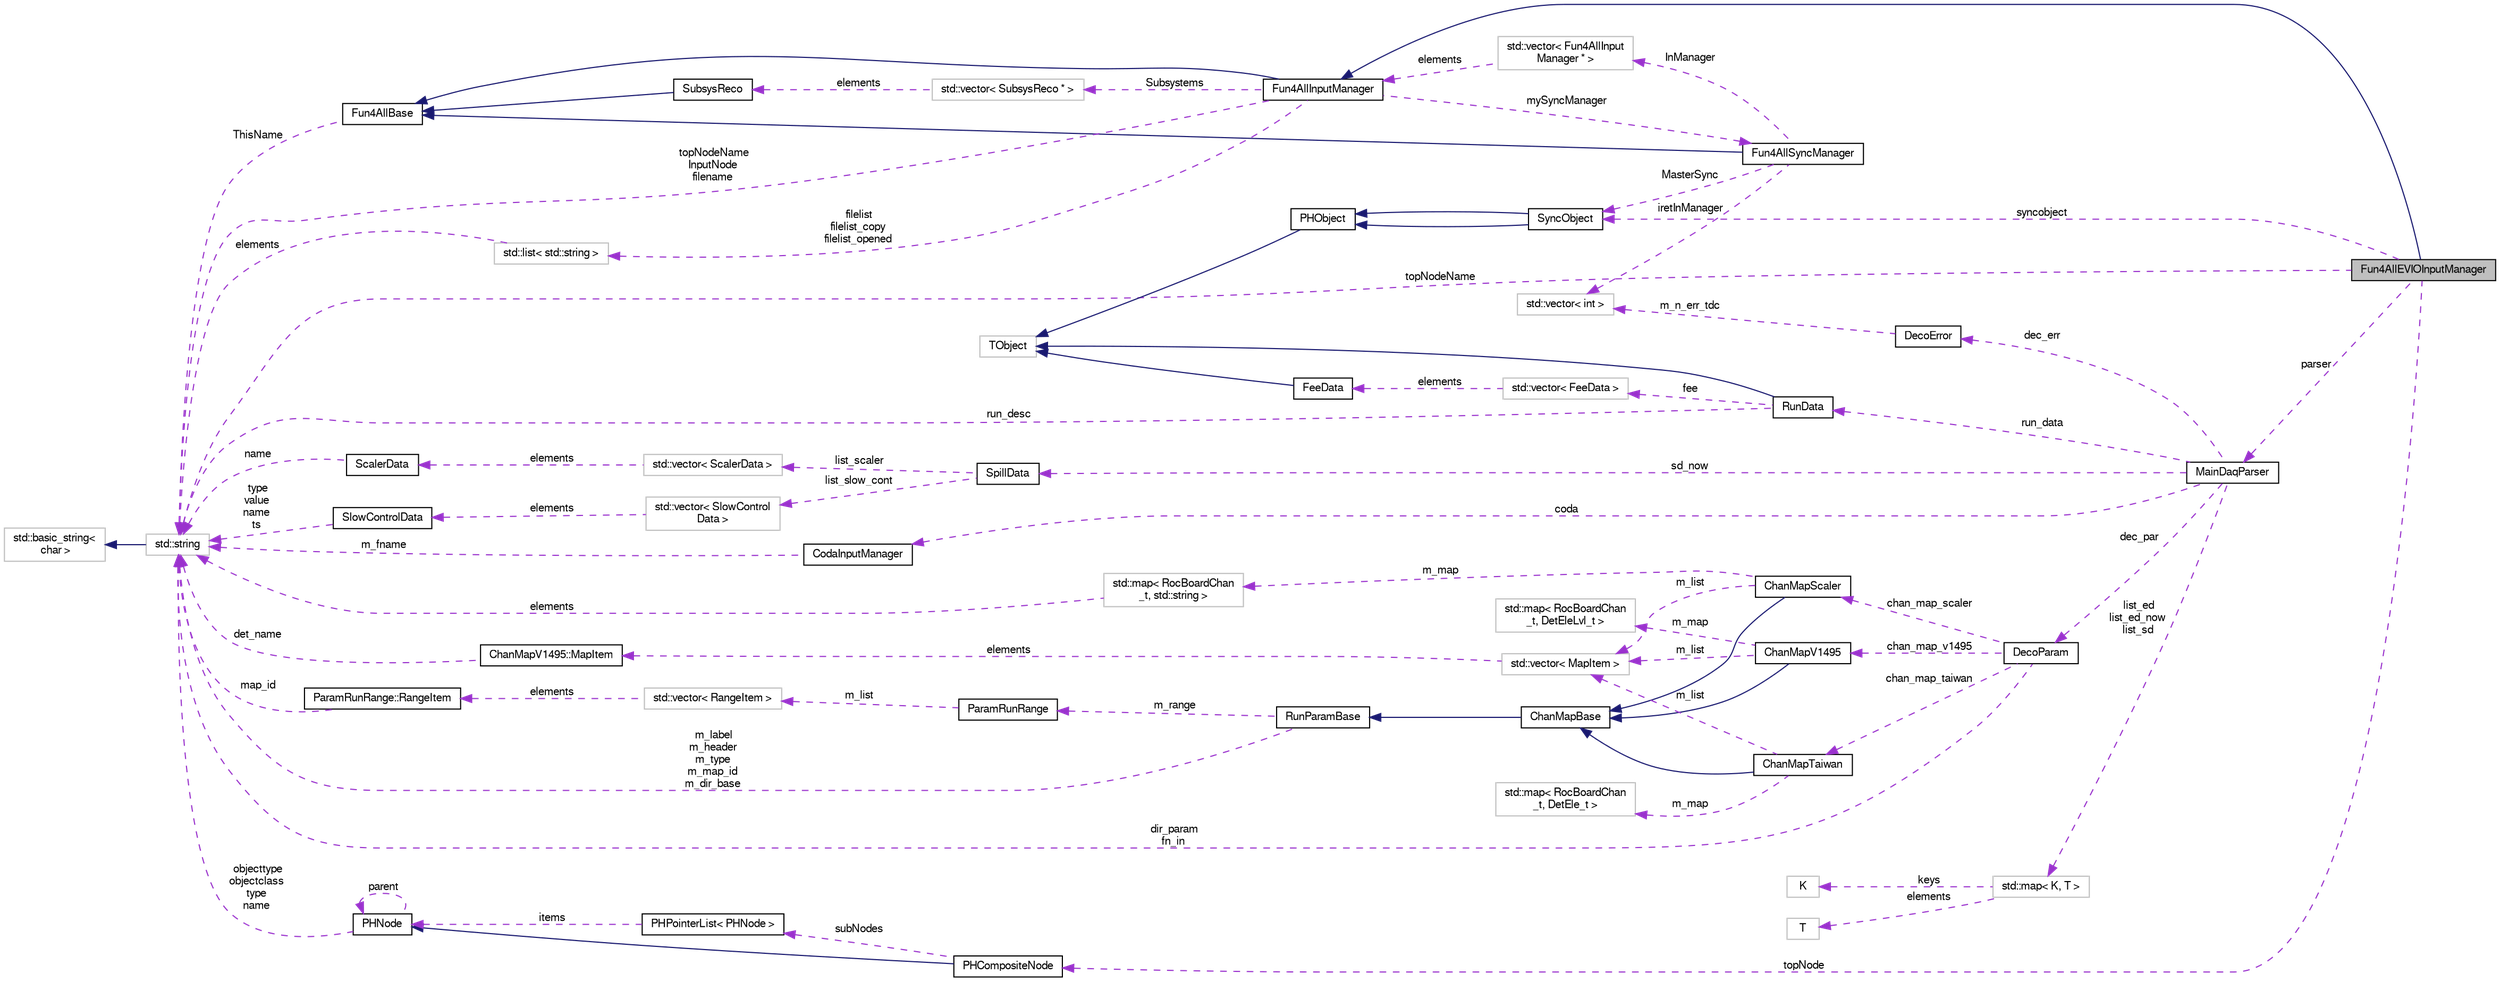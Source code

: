 digraph "Fun4AllEVIOInputManager"
{
  bgcolor="transparent";
  edge [fontname="FreeSans",fontsize="10",labelfontname="FreeSans",labelfontsize="10"];
  node [fontname="FreeSans",fontsize="10",shape=record];
  rankdir="LR";
  Node1 [label="Fun4AllEVIOInputManager",height=0.2,width=0.4,color="black", fillcolor="grey75", style="filled" fontcolor="black"];
  Node2 -> Node1 [dir="back",color="midnightblue",fontsize="10",style="solid",fontname="FreeSans"];
  Node2 [label="Fun4AllInputManager",height=0.2,width=0.4,color="black",URL="$d4/da9/classFun4AllInputManager.html"];
  Node3 -> Node2 [dir="back",color="midnightblue",fontsize="10",style="solid",fontname="FreeSans"];
  Node3 [label="Fun4AllBase",height=0.2,width=0.4,color="black",URL="$d5/dec/classFun4AllBase.html"];
  Node4 -> Node3 [dir="back",color="darkorchid3",fontsize="10",style="dashed",label=" ThisName" ,fontname="FreeSans"];
  Node4 [label="std::string",height=0.2,width=0.4,color="grey75",tooltip="STL class. "];
  Node5 -> Node4 [dir="back",color="midnightblue",fontsize="10",style="solid",fontname="FreeSans"];
  Node5 [label="std::basic_string\<\l char \>",height=0.2,width=0.4,color="grey75",tooltip="STL class. "];
  Node6 -> Node2 [dir="back",color="darkorchid3",fontsize="10",style="dashed",label=" Subsystems" ,fontname="FreeSans"];
  Node6 [label="std::vector\< SubsysReco * \>",height=0.2,width=0.4,color="grey75"];
  Node7 -> Node6 [dir="back",color="darkorchid3",fontsize="10",style="dashed",label=" elements" ,fontname="FreeSans"];
  Node7 [label="SubsysReco",height=0.2,width=0.4,color="black",URL="$d0/d32/classSubsysReco.html"];
  Node3 -> Node7 [dir="back",color="midnightblue",fontsize="10",style="solid",fontname="FreeSans"];
  Node8 -> Node2 [dir="back",color="darkorchid3",fontsize="10",style="dashed",label=" mySyncManager" ,fontname="FreeSans"];
  Node8 [label="Fun4AllSyncManager",height=0.2,width=0.4,color="black",URL="$dd/ded/classFun4AllSyncManager.html"];
  Node3 -> Node8 [dir="back",color="midnightblue",fontsize="10",style="solid",fontname="FreeSans"];
  Node9 -> Node8 [dir="back",color="darkorchid3",fontsize="10",style="dashed",label=" InManager" ,fontname="FreeSans"];
  Node9 [label="std::vector\< Fun4AllInput\lManager * \>",height=0.2,width=0.4,color="grey75"];
  Node2 -> Node9 [dir="back",color="darkorchid3",fontsize="10",style="dashed",label=" elements" ,fontname="FreeSans"];
  Node10 -> Node8 [dir="back",color="darkorchid3",fontsize="10",style="dashed",label=" MasterSync" ,fontname="FreeSans"];
  Node10 [label="SyncObject",height=0.2,width=0.4,color="black",URL="$de/dbb/classSyncObject.html"];
  Node11 -> Node10 [dir="back",color="midnightblue",fontsize="10",style="solid",fontname="FreeSans"];
  Node11 [label="PHObject",height=0.2,width=0.4,color="black",URL="$d9/d24/classPHObject.html"];
  Node12 -> Node11 [dir="back",color="midnightblue",fontsize="10",style="solid",fontname="FreeSans"];
  Node12 [label="TObject",height=0.2,width=0.4,color="grey75"];
  Node11 -> Node10 [dir="back",color="midnightblue",fontsize="10",style="solid",fontname="FreeSans"];
  Node13 -> Node8 [dir="back",color="darkorchid3",fontsize="10",style="dashed",label=" iretInManager" ,fontname="FreeSans"];
  Node13 [label="std::vector\< int \>",height=0.2,width=0.4,color="grey75"];
  Node4 -> Node2 [dir="back",color="darkorchid3",fontsize="10",style="dashed",label=" topNodeName\nInputNode\nfilename" ,fontname="FreeSans"];
  Node14 -> Node2 [dir="back",color="darkorchid3",fontsize="10",style="dashed",label=" filelist\nfilelist_copy\nfilelist_opened" ,fontname="FreeSans"];
  Node14 [label="std::list\< std::string \>",height=0.2,width=0.4,color="grey75"];
  Node4 -> Node14 [dir="back",color="darkorchid3",fontsize="10",style="dashed",label=" elements" ,fontname="FreeSans"];
  Node10 -> Node1 [dir="back",color="darkorchid3",fontsize="10",style="dashed",label=" syncobject" ,fontname="FreeSans"];
  Node15 -> Node1 [dir="back",color="darkorchid3",fontsize="10",style="dashed",label=" parser" ,fontname="FreeSans"];
  Node15 [label="MainDaqParser",height=0.2,width=0.4,color="black",URL="$df/dcd/classMainDaqParser.html"];
  Node16 -> Node15 [dir="back",color="darkorchid3",fontsize="10",style="dashed",label=" run_data" ,fontname="FreeSans"];
  Node16 [label="RunData",height=0.2,width=0.4,color="black",URL="$d0/d64/structRunData.html"];
  Node12 -> Node16 [dir="back",color="midnightblue",fontsize="10",style="solid",fontname="FreeSans"];
  Node4 -> Node16 [dir="back",color="darkorchid3",fontsize="10",style="dashed",label=" run_desc" ,fontname="FreeSans"];
  Node17 -> Node16 [dir="back",color="darkorchid3",fontsize="10",style="dashed",label=" fee" ,fontname="FreeSans"];
  Node17 [label="std::vector\< FeeData \>",height=0.2,width=0.4,color="grey75"];
  Node18 -> Node17 [dir="back",color="darkorchid3",fontsize="10",style="dashed",label=" elements" ,fontname="FreeSans"];
  Node18 [label="FeeData",height=0.2,width=0.4,color="black",URL="$d1/df2/structFeeData.html"];
  Node12 -> Node18 [dir="back",color="midnightblue",fontsize="10",style="solid",fontname="FreeSans"];
  Node19 -> Node15 [dir="back",color="darkorchid3",fontsize="10",style="dashed",label=" coda" ,fontname="FreeSans"];
  Node19 [label="CodaInputManager",height=0.2,width=0.4,color="black",URL="$d9/de8/classCodaInputManager.html"];
  Node4 -> Node19 [dir="back",color="darkorchid3",fontsize="10",style="dashed",label=" m_fname" ,fontname="FreeSans"];
  Node20 -> Node15 [dir="back",color="darkorchid3",fontsize="10",style="dashed",label=" list_ed\nlist_ed_now\nlist_sd" ,fontname="FreeSans"];
  Node20 [label="std::map\< K, T \>",height=0.2,width=0.4,color="grey75",tooltip="STL class. "];
  Node21 -> Node20 [dir="back",color="darkorchid3",fontsize="10",style="dashed",label=" keys" ,fontname="FreeSans"];
  Node21 [label="K",height=0.2,width=0.4,color="grey75"];
  Node22 -> Node20 [dir="back",color="darkorchid3",fontsize="10",style="dashed",label=" elements" ,fontname="FreeSans"];
  Node22 [label="T",height=0.2,width=0.4,color="grey75"];
  Node23 -> Node15 [dir="back",color="darkorchid3",fontsize="10",style="dashed",label=" dec_par" ,fontname="FreeSans"];
  Node23 [label="DecoParam",height=0.2,width=0.4,color="black",URL="$d3/df0/structDecoParam.html"];
  Node24 -> Node23 [dir="back",color="darkorchid3",fontsize="10",style="dashed",label=" chan_map_scaler" ,fontname="FreeSans"];
  Node24 [label="ChanMapScaler",height=0.2,width=0.4,color="black",URL="$d9/d1d/classChanMapScaler.html"];
  Node25 -> Node24 [dir="back",color="midnightblue",fontsize="10",style="solid",fontname="FreeSans"];
  Node25 [label="ChanMapBase",height=0.2,width=0.4,color="black",URL="$df/d77/classChanMapBase.html"];
  Node26 -> Node25 [dir="back",color="midnightblue",fontsize="10",style="solid",fontname="FreeSans"];
  Node26 [label="RunParamBase",height=0.2,width=0.4,color="black",URL="$db/d8a/classRunParamBase.html"];
  Node4 -> Node26 [dir="back",color="darkorchid3",fontsize="10",style="dashed",label=" m_label\nm_header\nm_type\nm_map_id\nm_dir_base" ,fontname="FreeSans"];
  Node27 -> Node26 [dir="back",color="darkorchid3",fontsize="10",style="dashed",label=" m_range" ,fontname="FreeSans"];
  Node27 [label="ParamRunRange",height=0.2,width=0.4,color="black",URL="$d0/d0d/classParamRunRange.html"];
  Node28 -> Node27 [dir="back",color="darkorchid3",fontsize="10",style="dashed",label=" m_list" ,fontname="FreeSans"];
  Node28 [label="std::vector\< RangeItem \>",height=0.2,width=0.4,color="grey75"];
  Node29 -> Node28 [dir="back",color="darkorchid3",fontsize="10",style="dashed",label=" elements" ,fontname="FreeSans"];
  Node29 [label="ParamRunRange::RangeItem",height=0.2,width=0.4,color="black",URL="$dd/d8c/structParamRunRange_1_1RangeItem.html"];
  Node4 -> Node29 [dir="back",color="darkorchid3",fontsize="10",style="dashed",label=" map_id" ,fontname="FreeSans"];
  Node30 -> Node24 [dir="back",color="darkorchid3",fontsize="10",style="dashed",label=" m_list" ,fontname="FreeSans"];
  Node30 [label="std::vector\< MapItem \>",height=0.2,width=0.4,color="grey75"];
  Node31 -> Node30 [dir="back",color="darkorchid3",fontsize="10",style="dashed",label=" elements" ,fontname="FreeSans"];
  Node31 [label="ChanMapV1495::MapItem",height=0.2,width=0.4,color="black",URL="$d4/d07/structChanMapV1495_1_1MapItem.html"];
  Node4 -> Node31 [dir="back",color="darkorchid3",fontsize="10",style="dashed",label=" det_name" ,fontname="FreeSans"];
  Node32 -> Node24 [dir="back",color="darkorchid3",fontsize="10",style="dashed",label=" m_map" ,fontname="FreeSans"];
  Node32 [label="std::map\< RocBoardChan\l_t, std::string \>",height=0.2,width=0.4,color="grey75"];
  Node4 -> Node32 [dir="back",color="darkorchid3",fontsize="10",style="dashed",label=" elements" ,fontname="FreeSans"];
  Node33 -> Node23 [dir="back",color="darkorchid3",fontsize="10",style="dashed",label=" chan_map_taiwan" ,fontname="FreeSans"];
  Node33 [label="ChanMapTaiwan",height=0.2,width=0.4,color="black",URL="$d3/d21/classChanMapTaiwan.html"];
  Node25 -> Node33 [dir="back",color="midnightblue",fontsize="10",style="solid",fontname="FreeSans"];
  Node34 -> Node33 [dir="back",color="darkorchid3",fontsize="10",style="dashed",label=" m_map" ,fontname="FreeSans"];
  Node34 [label="std::map\< RocBoardChan\l_t, DetEle_t \>",height=0.2,width=0.4,color="grey75"];
  Node30 -> Node33 [dir="back",color="darkorchid3",fontsize="10",style="dashed",label=" m_list" ,fontname="FreeSans"];
  Node35 -> Node23 [dir="back",color="darkorchid3",fontsize="10",style="dashed",label=" chan_map_v1495" ,fontname="FreeSans"];
  Node35 [label="ChanMapV1495",height=0.2,width=0.4,color="black",URL="$d2/d4f/classChanMapV1495.html"];
  Node25 -> Node35 [dir="back",color="midnightblue",fontsize="10",style="solid",fontname="FreeSans"];
  Node36 -> Node35 [dir="back",color="darkorchid3",fontsize="10",style="dashed",label=" m_map" ,fontname="FreeSans"];
  Node36 [label="std::map\< RocBoardChan\l_t, DetEleLvl_t \>",height=0.2,width=0.4,color="grey75"];
  Node30 -> Node35 [dir="back",color="darkorchid3",fontsize="10",style="dashed",label=" m_list" ,fontname="FreeSans"];
  Node4 -> Node23 [dir="back",color="darkorchid3",fontsize="10",style="dashed",label=" dir_param\nfn_in" ,fontname="FreeSans"];
  Node37 -> Node15 [dir="back",color="darkorchid3",fontsize="10",style="dashed",label=" sd_now" ,fontname="FreeSans"];
  Node37 [label="SpillData",height=0.2,width=0.4,color="black",URL="$d4/dbe/structSpillData.html"];
  Node38 -> Node37 [dir="back",color="darkorchid3",fontsize="10",style="dashed",label=" list_scaler" ,fontname="FreeSans"];
  Node38 [label="std::vector\< ScalerData \>",height=0.2,width=0.4,color="grey75"];
  Node39 -> Node38 [dir="back",color="darkorchid3",fontsize="10",style="dashed",label=" elements" ,fontname="FreeSans"];
  Node39 [label="ScalerData",height=0.2,width=0.4,color="black",URL="$dc/dac/structScalerData.html"];
  Node4 -> Node39 [dir="back",color="darkorchid3",fontsize="10",style="dashed",label=" name" ,fontname="FreeSans"];
  Node40 -> Node37 [dir="back",color="darkorchid3",fontsize="10",style="dashed",label=" list_slow_cont" ,fontname="FreeSans"];
  Node40 [label="std::vector\< SlowControl\lData \>",height=0.2,width=0.4,color="grey75"];
  Node41 -> Node40 [dir="back",color="darkorchid3",fontsize="10",style="dashed",label=" elements" ,fontname="FreeSans"];
  Node41 [label="SlowControlData",height=0.2,width=0.4,color="black",URL="$db/d49/structSlowControlData.html"];
  Node4 -> Node41 [dir="back",color="darkorchid3",fontsize="10",style="dashed",label=" type\nvalue\nname\nts" ,fontname="FreeSans"];
  Node42 -> Node15 [dir="back",color="darkorchid3",fontsize="10",style="dashed",label=" dec_err" ,fontname="FreeSans"];
  Node42 [label="DecoError",height=0.2,width=0.4,color="black",URL="$d3/d6b/classDecoError.html"];
  Node13 -> Node42 [dir="back",color="darkorchid3",fontsize="10",style="dashed",label=" m_n_err_tdc" ,fontname="FreeSans"];
  Node4 -> Node1 [dir="back",color="darkorchid3",fontsize="10",style="dashed",label=" topNodeName" ,fontname="FreeSans"];
  Node43 -> Node1 [dir="back",color="darkorchid3",fontsize="10",style="dashed",label=" topNode" ,fontname="FreeSans"];
  Node43 [label="PHCompositeNode",height=0.2,width=0.4,color="black",URL="$d5/dca/classPHCompositeNode.html"];
  Node44 -> Node43 [dir="back",color="midnightblue",fontsize="10",style="solid",fontname="FreeSans"];
  Node44 [label="PHNode",height=0.2,width=0.4,color="black",URL="$dc/d82/classPHNode.html"];
  Node44 -> Node44 [dir="back",color="darkorchid3",fontsize="10",style="dashed",label=" parent" ,fontname="FreeSans"];
  Node4 -> Node44 [dir="back",color="darkorchid3",fontsize="10",style="dashed",label=" objecttype\nobjectclass\ntype\nname" ,fontname="FreeSans"];
  Node45 -> Node43 [dir="back",color="darkorchid3",fontsize="10",style="dashed",label=" subNodes" ,fontname="FreeSans"];
  Node45 [label="PHPointerList\< PHNode \>",height=0.2,width=0.4,color="black",URL="$d6/d86/classPHPointerList.html"];
  Node44 -> Node45 [dir="back",color="darkorchid3",fontsize="10",style="dashed",label=" items" ,fontname="FreeSans"];
}

